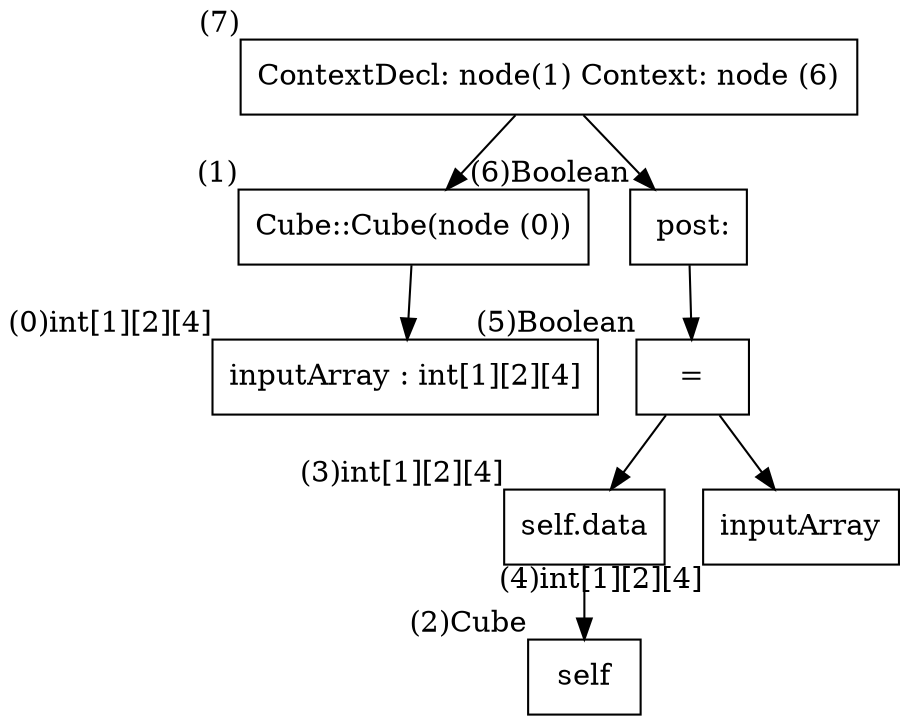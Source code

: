 digraph AST {
  node [shape=box];
  n7 [label="ContextDecl: node(1) Context: node (6)", xlabel="(7)"];
  n7 -> n1;
  n7 -> n6;
  n1 [label="Cube::Cube(node (0))", xlabel="(1)"];
  n1 -> n0;
  n6 [label=" post:", xlabel="(6)Boolean"];
  n6 -> n5;
  n0 [label="inputArray : int[1][2][4]", xlabel="(0)int[1][2][4]"];
  n5 [label="=", xlabel="(5)Boolean"];
  n5 -> n3;
  n5 -> n4;
  n3 [label="self.data", xlabel="(3)int[1][2][4]"];
  n3 -> n2;
  n4 [label="inputArray", xlabel="(4)int[1][2][4]"];
  n2 [label="self", xlabel="(2)Cube"];
}
